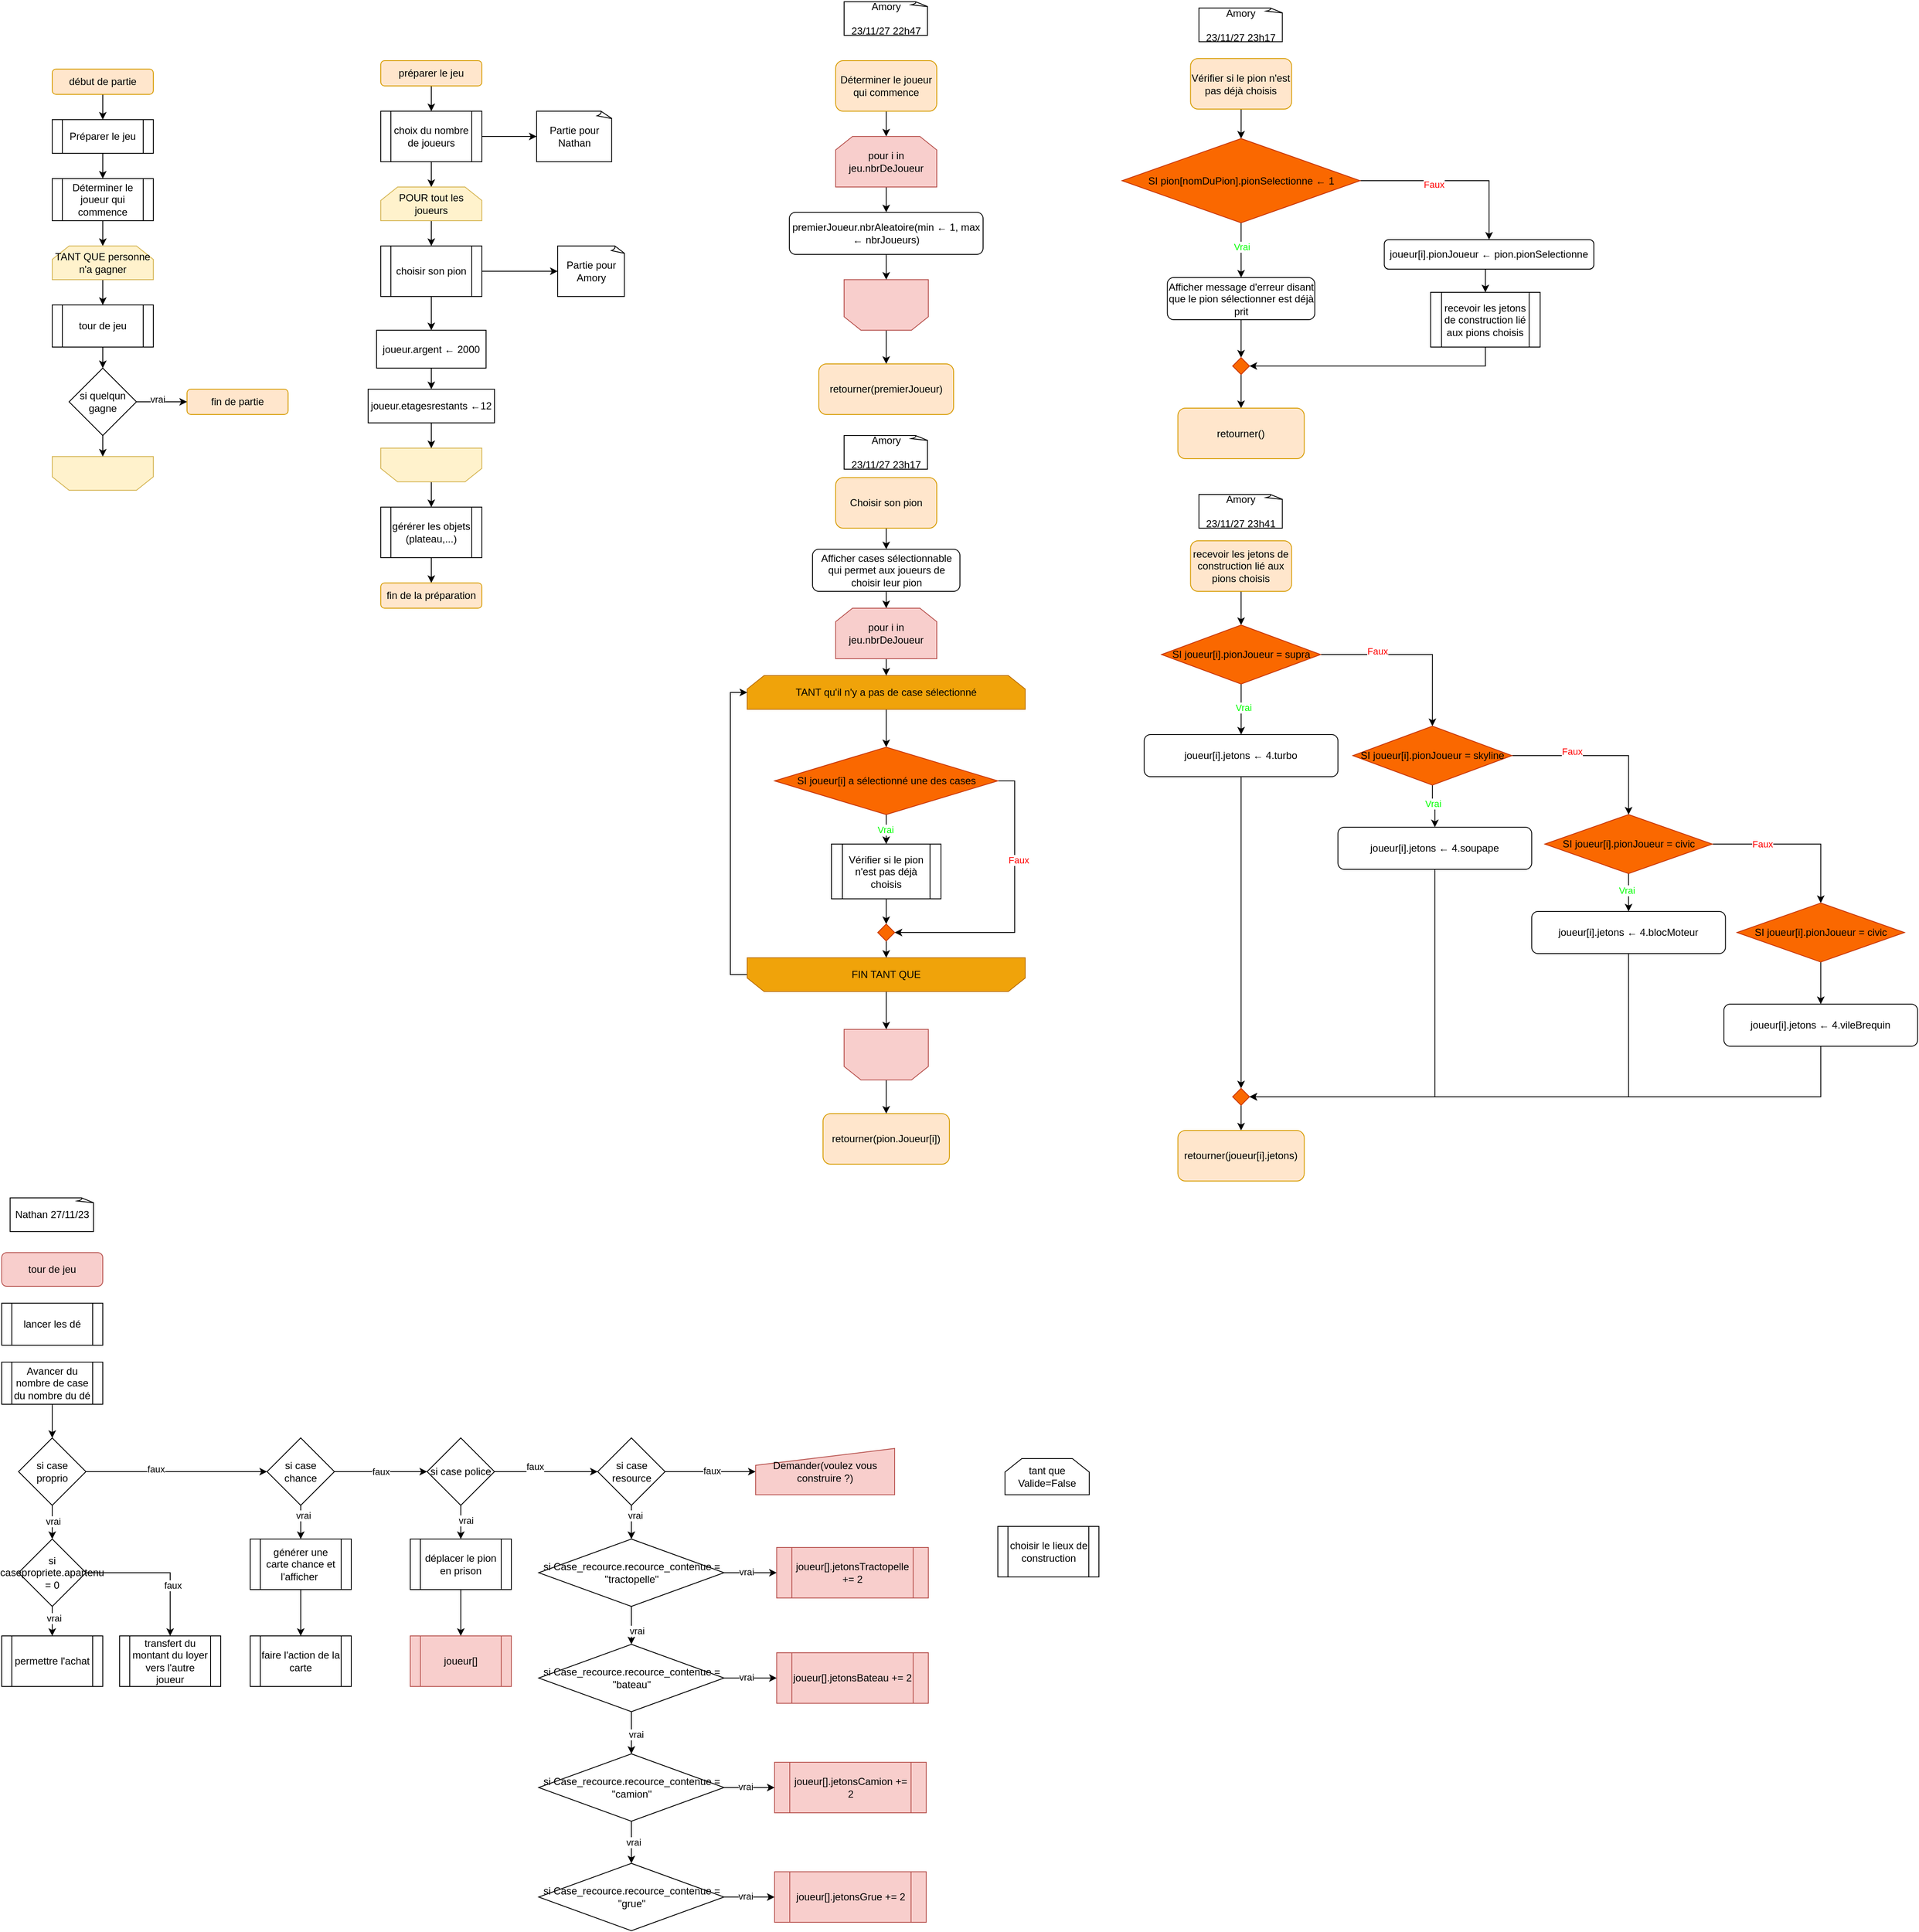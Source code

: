 <mxfile version="22.1.2" type="device">
  <diagram name="Page-1" id="bxNONvTWKdA4XL9HC_S2">
    <mxGraphModel dx="1053" dy="993" grid="1" gridSize="10" guides="1" tooltips="1" connect="1" arrows="1" fold="1" page="1" pageScale="1" pageWidth="827" pageHeight="1169" math="0" shadow="0">
      <root>
        <mxCell id="0" />
        <mxCell id="1" parent="0" />
        <mxCell id="yiL_vQixHmG9P4q_KTve-4" style="edgeStyle=orthogonalEdgeStyle;rounded=0;orthogonalLoop=1;jettySize=auto;html=1;" parent="1" source="yiL_vQixHmG9P4q_KTve-1" target="yiL_vQixHmG9P4q_KTve-3" edge="1">
          <mxGeometry relative="1" as="geometry" />
        </mxCell>
        <mxCell id="yiL_vQixHmG9P4q_KTve-1" value="début de partie" style="rounded=1;whiteSpace=wrap;html=1;fillColor=#ffe6cc;strokeColor=#d79b00;" parent="1" vertex="1">
          <mxGeometry x="110" y="100" width="120" height="30" as="geometry" />
        </mxCell>
        <mxCell id="yiL_vQixHmG9P4q_KTve-6" style="edgeStyle=orthogonalEdgeStyle;rounded=0;orthogonalLoop=1;jettySize=auto;html=1;" parent="1" source="yiL_vQixHmG9P4q_KTve-3" target="yiL_vQixHmG9P4q_KTve-5" edge="1">
          <mxGeometry relative="1" as="geometry" />
        </mxCell>
        <mxCell id="yiL_vQixHmG9P4q_KTve-3" value="Préparer le jeu" style="shape=process;whiteSpace=wrap;html=1;backgroundOutline=1;" parent="1" vertex="1">
          <mxGeometry x="110" y="160" width="120" height="40" as="geometry" />
        </mxCell>
        <mxCell id="yiL_vQixHmG9P4q_KTve-12" style="edgeStyle=orthogonalEdgeStyle;rounded=0;orthogonalLoop=1;jettySize=auto;html=1;" parent="1" source="yiL_vQixHmG9P4q_KTve-5" target="yiL_vQixHmG9P4q_KTve-8" edge="1">
          <mxGeometry relative="1" as="geometry" />
        </mxCell>
        <mxCell id="yiL_vQixHmG9P4q_KTve-5" value="Déterminer le joueur qui commence" style="shape=process;whiteSpace=wrap;html=1;backgroundOutline=1;" parent="1" vertex="1">
          <mxGeometry x="110" y="230" width="120" height="50" as="geometry" />
        </mxCell>
        <mxCell id="yiL_vQixHmG9P4q_KTve-17" style="edgeStyle=orthogonalEdgeStyle;rounded=0;orthogonalLoop=1;jettySize=auto;html=1;entryX=0.5;entryY=0;entryDx=0;entryDy=0;" parent="1" source="yiL_vQixHmG9P4q_KTve-7" target="yiL_vQixHmG9P4q_KTve-16" edge="1">
          <mxGeometry relative="1" as="geometry" />
        </mxCell>
        <mxCell id="yiL_vQixHmG9P4q_KTve-7" value="tour de jeu" style="shape=process;whiteSpace=wrap;html=1;backgroundOutline=1;" parent="1" vertex="1">
          <mxGeometry x="110" y="380" width="120" height="50" as="geometry" />
        </mxCell>
        <mxCell id="yiL_vQixHmG9P4q_KTve-10" style="edgeStyle=orthogonalEdgeStyle;rounded=0;orthogonalLoop=1;jettySize=auto;html=1;" parent="1" source="yiL_vQixHmG9P4q_KTve-8" target="yiL_vQixHmG9P4q_KTve-7" edge="1">
          <mxGeometry relative="1" as="geometry" />
        </mxCell>
        <mxCell id="yiL_vQixHmG9P4q_KTve-8" value="TANT QUE personne n&#39;a gagner" style="shape=loopLimit;whiteSpace=wrap;html=1;fillColor=#fff2cc;strokeColor=#d6b656;" parent="1" vertex="1">
          <mxGeometry x="110" y="310" width="120" height="40" as="geometry" />
        </mxCell>
        <mxCell id="yiL_vQixHmG9P4q_KTve-9" value="" style="shape=loopLimit;whiteSpace=wrap;html=1;rotation=-180;fillColor=#fff2cc;strokeColor=#d6b656;" parent="1" vertex="1">
          <mxGeometry x="110" y="560" width="120" height="40" as="geometry" />
        </mxCell>
        <mxCell id="yiL_vQixHmG9P4q_KTve-13" value="fin de partie" style="rounded=1;whiteSpace=wrap;html=1;fillColor=#ffe6cc;strokeColor=#d79b00;" parent="1" vertex="1">
          <mxGeometry x="270" y="480" width="120" height="30" as="geometry" />
        </mxCell>
        <mxCell id="yiL_vQixHmG9P4q_KTve-18" style="edgeStyle=orthogonalEdgeStyle;rounded=0;orthogonalLoop=1;jettySize=auto;html=1;entryX=0.5;entryY=1;entryDx=0;entryDy=0;" parent="1" source="yiL_vQixHmG9P4q_KTve-16" target="yiL_vQixHmG9P4q_KTve-9" edge="1">
          <mxGeometry relative="1" as="geometry" />
        </mxCell>
        <mxCell id="yiL_vQixHmG9P4q_KTve-20" style="edgeStyle=orthogonalEdgeStyle;rounded=0;orthogonalLoop=1;jettySize=auto;html=1;" parent="1" source="yiL_vQixHmG9P4q_KTve-16" target="yiL_vQixHmG9P4q_KTve-13" edge="1">
          <mxGeometry relative="1" as="geometry" />
        </mxCell>
        <mxCell id="yiL_vQixHmG9P4q_KTve-21" value="vrai" style="edgeLabel;html=1;align=center;verticalAlign=middle;resizable=0;points=[];" parent="yiL_vQixHmG9P4q_KTve-20" vertex="1" connectable="0">
          <mxGeometry x="-0.17" y="3" relative="1" as="geometry">
            <mxPoint as="offset" />
          </mxGeometry>
        </mxCell>
        <mxCell id="yiL_vQixHmG9P4q_KTve-16" value="si quelqun gagne" style="rhombus;whiteSpace=wrap;html=1;" parent="1" vertex="1">
          <mxGeometry x="130" y="455" width="80" height="80" as="geometry" />
        </mxCell>
        <mxCell id="yiL_vQixHmG9P4q_KTve-56" style="edgeStyle=orthogonalEdgeStyle;rounded=0;orthogonalLoop=1;jettySize=auto;html=1;" parent="1" source="yiL_vQixHmG9P4q_KTve-22" target="yiL_vQixHmG9P4q_KTve-44" edge="1">
          <mxGeometry relative="1" as="geometry" />
        </mxCell>
        <mxCell id="yiL_vQixHmG9P4q_KTve-22" value="préparer le jeu" style="rounded=1;whiteSpace=wrap;html=1;fillColor=#ffe6cc;strokeColor=#d79b00;" parent="1" vertex="1">
          <mxGeometry x="500" y="90" width="120" height="30" as="geometry" />
        </mxCell>
        <mxCell id="yiL_vQixHmG9P4q_KTve-71" style="edgeStyle=orthogonalEdgeStyle;rounded=0;orthogonalLoop=1;jettySize=auto;html=1;" parent="1" source="yiL_vQixHmG9P4q_KTve-25" target="yiL_vQixHmG9P4q_KTve-70" edge="1">
          <mxGeometry relative="1" as="geometry" />
        </mxCell>
        <mxCell id="yiL_vQixHmG9P4q_KTve-25" value="gérérer les objets (plateau,...)" style="shape=process;whiteSpace=wrap;html=1;backgroundOutline=1;" parent="1" vertex="1">
          <mxGeometry x="500" y="620" width="120" height="60" as="geometry" />
        </mxCell>
        <mxCell id="yiL_vQixHmG9P4q_KTve-27" value="tour de jeu" style="rounded=1;whiteSpace=wrap;html=1;fillColor=#f8cecc;strokeColor=#b85450;" parent="1" vertex="1">
          <mxGeometry x="50" y="1505" width="120" height="40" as="geometry" />
        </mxCell>
        <mxCell id="yiL_vQixHmG9P4q_KTve-28" value="lancer les dé" style="shape=process;whiteSpace=wrap;html=1;backgroundOutline=1;" parent="1" vertex="1">
          <mxGeometry x="50" y="1565" width="120" height="50" as="geometry" />
        </mxCell>
        <mxCell id="yiL_vQixHmG9P4q_KTve-74" style="edgeStyle=orthogonalEdgeStyle;rounded=0;orthogonalLoop=1;jettySize=auto;html=1;entryX=0.5;entryY=0;entryDx=0;entryDy=0;" parent="1" source="yiL_vQixHmG9P4q_KTve-29" target="yiL_vQixHmG9P4q_KTve-72" edge="1">
          <mxGeometry relative="1" as="geometry" />
        </mxCell>
        <mxCell id="yiL_vQixHmG9P4q_KTve-29" value="Avancer du nombre de case du nombre du dé" style="shape=process;whiteSpace=wrap;html=1;backgroundOutline=1;" parent="1" vertex="1">
          <mxGeometry x="50" y="1635" width="120" height="50" as="geometry" />
        </mxCell>
        <mxCell id="yiL_vQixHmG9P4q_KTve-33" style="edgeStyle=orthogonalEdgeStyle;rounded=0;orthogonalLoop=1;jettySize=auto;html=1;" parent="1" source="yiL_vQixHmG9P4q_KTve-31" target="yiL_vQixHmG9P4q_KTve-32" edge="1">
          <mxGeometry relative="1" as="geometry" />
        </mxCell>
        <mxCell id="yiL_vQixHmG9P4q_KTve-31" value="Déterminer le joueur qui commence" style="rounded=1;whiteSpace=wrap;html=1;fillColor=#ffe6cc;strokeColor=#d79b00;" parent="1" vertex="1">
          <mxGeometry x="1040" y="90" width="120" height="60" as="geometry" />
        </mxCell>
        <mxCell id="yiL_vQixHmG9P4q_KTve-35" value="" style="edgeStyle=orthogonalEdgeStyle;rounded=0;orthogonalLoop=1;jettySize=auto;html=1;entryX=0.5;entryY=0;entryDx=0;entryDy=0;" parent="1" source="yiL_vQixHmG9P4q_KTve-32" target="MTgUoICXfyXX262EB3mx-3" edge="1">
          <mxGeometry relative="1" as="geometry">
            <mxPoint x="1100" y="260" as="targetPoint" />
          </mxGeometry>
        </mxCell>
        <mxCell id="yiL_vQixHmG9P4q_KTve-32" value="pour i in jeu.nbrDeJoueur" style="shape=loopLimit;whiteSpace=wrap;html=1;fillColor=#f8cecc;strokeColor=#b85450;" parent="1" vertex="1">
          <mxGeometry x="1040" y="180" width="120" height="60" as="geometry" />
        </mxCell>
        <mxCell id="MTgUoICXfyXX262EB3mx-5" value="" style="edgeStyle=orthogonalEdgeStyle;rounded=0;orthogonalLoop=1;jettySize=auto;html=1;" parent="1" source="yiL_vQixHmG9P4q_KTve-36" target="yiL_vQixHmG9P4q_KTve-76" edge="1">
          <mxGeometry relative="1" as="geometry" />
        </mxCell>
        <mxCell id="yiL_vQixHmG9P4q_KTve-36" value="" style="shape=loopLimit;whiteSpace=wrap;html=1;rotation=-180;fillColor=#f8cecc;strokeColor=#b85450;" parent="1" vertex="1">
          <mxGeometry x="1050" y="350" width="100" height="60" as="geometry" />
        </mxCell>
        <mxCell id="yiL_vQixHmG9P4q_KTve-57" style="edgeStyle=orthogonalEdgeStyle;rounded=0;orthogonalLoop=1;jettySize=auto;html=1;entryX=0.5;entryY=0;entryDx=0;entryDy=0;" parent="1" source="yiL_vQixHmG9P4q_KTve-44" target="yiL_vQixHmG9P4q_KTve-51" edge="1">
          <mxGeometry relative="1" as="geometry" />
        </mxCell>
        <mxCell id="yiL_vQixHmG9P4q_KTve-44" value="choix du nombre de joueurs" style="shape=process;whiteSpace=wrap;html=1;backgroundOutline=1;" parent="1" vertex="1">
          <mxGeometry x="500" y="150" width="120" height="60" as="geometry" />
        </mxCell>
        <mxCell id="MTgUoICXfyXX262EB3mx-61" style="edgeStyle=orthogonalEdgeStyle;rounded=0;orthogonalLoop=1;jettySize=auto;html=1;exitX=0.5;exitY=1;exitDx=0;exitDy=0;entryX=0.5;entryY=0;entryDx=0;entryDy=0;" parent="1" source="yiL_vQixHmG9P4q_KTve-49" target="jHCuReyjh0XyiPhlsEp2-2" edge="1">
          <mxGeometry relative="1" as="geometry" />
        </mxCell>
        <mxCell id="yiL_vQixHmG9P4q_KTve-49" value="choisir son pion" style="shape=process;whiteSpace=wrap;html=1;backgroundOutline=1;" parent="1" vertex="1">
          <mxGeometry x="500" y="310" width="120" height="60" as="geometry" />
        </mxCell>
        <mxCell id="yiL_vQixHmG9P4q_KTve-54" style="edgeStyle=orthogonalEdgeStyle;rounded=0;orthogonalLoop=1;jettySize=auto;html=1;" parent="1" source="yiL_vQixHmG9P4q_KTve-51" target="yiL_vQixHmG9P4q_KTve-49" edge="1">
          <mxGeometry relative="1" as="geometry" />
        </mxCell>
        <mxCell id="yiL_vQixHmG9P4q_KTve-51" value="POUR tout les joueurs" style="shape=loopLimit;whiteSpace=wrap;html=1;fillColor=#fff2cc;strokeColor=#d6b656;" parent="1" vertex="1">
          <mxGeometry x="500" y="240" width="120" height="40" as="geometry" />
        </mxCell>
        <mxCell id="yiL_vQixHmG9P4q_KTve-69" style="edgeStyle=orthogonalEdgeStyle;rounded=0;orthogonalLoop=1;jettySize=auto;html=1;" parent="1" source="yiL_vQixHmG9P4q_KTve-52" target="yiL_vQixHmG9P4q_KTve-25" edge="1">
          <mxGeometry relative="1" as="geometry" />
        </mxCell>
        <mxCell id="yiL_vQixHmG9P4q_KTve-52" value="" style="shape=loopLimit;whiteSpace=wrap;html=1;fillColor=#fff2cc;strokeColor=#d6b656;rotation=-180;" parent="1" vertex="1">
          <mxGeometry x="500" y="550" width="120" height="40" as="geometry" />
        </mxCell>
        <mxCell id="yiL_vQixHmG9P4q_KTve-70" value="fin de la préparation" style="rounded=1;whiteSpace=wrap;html=1;fillColor=#ffe6cc;strokeColor=#d79b00;" parent="1" vertex="1">
          <mxGeometry x="500" y="710" width="120" height="30" as="geometry" />
        </mxCell>
        <mxCell id="yiL_vQixHmG9P4q_KTve-80" style="edgeStyle=orthogonalEdgeStyle;rounded=0;orthogonalLoop=1;jettySize=auto;html=1;entryX=0.5;entryY=0;entryDx=0;entryDy=0;" parent="1" source="yiL_vQixHmG9P4q_KTve-72" target="yiL_vQixHmG9P4q_KTve-75" edge="1">
          <mxGeometry relative="1" as="geometry" />
        </mxCell>
        <mxCell id="yiL_vQixHmG9P4q_KTve-81" value="vrai" style="edgeLabel;html=1;align=center;verticalAlign=middle;resizable=0;points=[];" parent="yiL_vQixHmG9P4q_KTve-80" vertex="1" connectable="0">
          <mxGeometry x="-0.067" y="1" relative="1" as="geometry">
            <mxPoint as="offset" />
          </mxGeometry>
        </mxCell>
        <mxCell id="yiL_vQixHmG9P4q_KTve-83" style="edgeStyle=orthogonalEdgeStyle;rounded=0;orthogonalLoop=1;jettySize=auto;html=1;entryX=0;entryY=0.5;entryDx=0;entryDy=0;" parent="1" source="yiL_vQixHmG9P4q_KTve-72" target="yiL_vQixHmG9P4q_KTve-82" edge="1">
          <mxGeometry relative="1" as="geometry" />
        </mxCell>
        <mxCell id="1d97s5HZs26uKQTMJKAS-12" value="faux" style="edgeLabel;html=1;align=center;verticalAlign=middle;resizable=0;points=[];" vertex="1" connectable="0" parent="yiL_vQixHmG9P4q_KTve-83">
          <mxGeometry x="-0.217" y="3" relative="1" as="geometry">
            <mxPoint x="-1" as="offset" />
          </mxGeometry>
        </mxCell>
        <mxCell id="yiL_vQixHmG9P4q_KTve-72" value="si case proprio" style="rhombus;whiteSpace=wrap;html=1;" parent="1" vertex="1">
          <mxGeometry x="70" y="1725" width="80" height="80" as="geometry" />
        </mxCell>
        <mxCell id="1d97s5HZs26uKQTMJKAS-2" style="edgeStyle=orthogonalEdgeStyle;rounded=0;orthogonalLoop=1;jettySize=auto;html=1;" edge="1" parent="1" source="yiL_vQixHmG9P4q_KTve-75" target="1d97s5HZs26uKQTMJKAS-1">
          <mxGeometry relative="1" as="geometry" />
        </mxCell>
        <mxCell id="1d97s5HZs26uKQTMJKAS-5" value="vrai" style="edgeLabel;html=1;align=center;verticalAlign=middle;resizable=0;points=[];" vertex="1" connectable="0" parent="1d97s5HZs26uKQTMJKAS-2">
          <mxGeometry x="-0.391" y="2" relative="1" as="geometry">
            <mxPoint as="offset" />
          </mxGeometry>
        </mxCell>
        <mxCell id="1d97s5HZs26uKQTMJKAS-4" style="edgeStyle=orthogonalEdgeStyle;rounded=0;orthogonalLoop=1;jettySize=auto;html=1;entryX=0.5;entryY=0;entryDx=0;entryDy=0;" edge="1" parent="1" source="yiL_vQixHmG9P4q_KTve-75" target="1d97s5HZs26uKQTMJKAS-3">
          <mxGeometry relative="1" as="geometry" />
        </mxCell>
        <mxCell id="1d97s5HZs26uKQTMJKAS-6" value="faux" style="edgeLabel;html=1;align=center;verticalAlign=middle;resizable=0;points=[];" vertex="1" connectable="0" parent="1d97s5HZs26uKQTMJKAS-4">
          <mxGeometry x="0.312" y="3" relative="1" as="geometry">
            <mxPoint as="offset" />
          </mxGeometry>
        </mxCell>
        <mxCell id="yiL_vQixHmG9P4q_KTve-75" value="si casepropriete.apartenu = 0" style="rhombus;whiteSpace=wrap;html=1;" parent="1" vertex="1">
          <mxGeometry x="70" y="1845" width="80" height="80" as="geometry" />
        </mxCell>
        <mxCell id="yiL_vQixHmG9P4q_KTve-76" value="retourner(premierJoueur)" style="rounded=1;whiteSpace=wrap;html=1;fillColor=#ffe6cc;strokeColor=#d79b00;" parent="1" vertex="1">
          <mxGeometry x="1020" y="450" width="160" height="60" as="geometry" />
        </mxCell>
        <mxCell id="yiL_vQixHmG9P4q_KTve-78" value="&lt;div&gt;Amory&lt;/div&gt;&lt;div&gt;&lt;br&gt;&lt;/div&gt;&lt;div&gt;23/11/27 22h47&lt;br&gt;&lt;/div&gt;" style="whiteSpace=wrap;html=1;shape=mxgraph.basic.document" parent="1" vertex="1">
          <mxGeometry x="1050" y="20" width="100" height="40" as="geometry" />
        </mxCell>
        <mxCell id="1d97s5HZs26uKQTMJKAS-8" value="" style="edgeStyle=orthogonalEdgeStyle;rounded=0;orthogonalLoop=1;jettySize=auto;html=1;" edge="1" parent="1" source="yiL_vQixHmG9P4q_KTve-82" target="1d97s5HZs26uKQTMJKAS-7">
          <mxGeometry relative="1" as="geometry" />
        </mxCell>
        <mxCell id="1d97s5HZs26uKQTMJKAS-11" value="vrai" style="edgeLabel;html=1;align=center;verticalAlign=middle;resizable=0;points=[];" vertex="1" connectable="0" parent="1d97s5HZs26uKQTMJKAS-8">
          <mxGeometry x="-0.409" y="3" relative="1" as="geometry">
            <mxPoint as="offset" />
          </mxGeometry>
        </mxCell>
        <mxCell id="1d97s5HZs26uKQTMJKAS-14" value="faux" style="edgeStyle=orthogonalEdgeStyle;rounded=0;orthogonalLoop=1;jettySize=auto;html=1;entryX=0;entryY=0.5;entryDx=0;entryDy=0;" edge="1" parent="1" source="yiL_vQixHmG9P4q_KTve-82" target="1d97s5HZs26uKQTMJKAS-13">
          <mxGeometry relative="1" as="geometry" />
        </mxCell>
        <mxCell id="yiL_vQixHmG9P4q_KTve-82" value="si case chance" style="rhombus;whiteSpace=wrap;html=1;" parent="1" vertex="1">
          <mxGeometry x="365" y="1725" width="80" height="80" as="geometry" />
        </mxCell>
        <mxCell id="jHCuReyjh0XyiPhlsEp2-6" value="" style="edgeStyle=orthogonalEdgeStyle;rounded=0;orthogonalLoop=1;jettySize=auto;html=1;" parent="1" source="jHCuReyjh0XyiPhlsEp2-2" target="jHCuReyjh0XyiPhlsEp2-5" edge="1">
          <mxGeometry relative="1" as="geometry" />
        </mxCell>
        <mxCell id="jHCuReyjh0XyiPhlsEp2-2" value="joueur.argent&amp;nbsp;← 2000" style="rounded=0;whiteSpace=wrap;html=1;" parent="1" vertex="1">
          <mxGeometry x="495" y="410" width="130" height="45" as="geometry" />
        </mxCell>
        <mxCell id="jHCuReyjh0XyiPhlsEp2-7" value="" style="edgeStyle=orthogonalEdgeStyle;rounded=0;orthogonalLoop=1;jettySize=auto;html=1;" parent="1" source="jHCuReyjh0XyiPhlsEp2-5" target="yiL_vQixHmG9P4q_KTve-52" edge="1">
          <mxGeometry relative="1" as="geometry" />
        </mxCell>
        <mxCell id="jHCuReyjh0XyiPhlsEp2-5" value="joueur.etagesrestants ←12" style="rounded=0;whiteSpace=wrap;html=1;" parent="1" vertex="1">
          <mxGeometry x="485" y="480" width="150" height="40" as="geometry" />
        </mxCell>
        <mxCell id="YdNqk-apKDZC3eZrXdxS-1" value="Nathan 27/11/23" style="whiteSpace=wrap;html=1;shape=mxgraph.basic.document" parent="1" vertex="1">
          <mxGeometry x="60" y="1440" width="100" height="40" as="geometry" />
        </mxCell>
        <mxCell id="YdNqk-apKDZC3eZrXdxS-2" value="Partie pour Nathan" style="whiteSpace=wrap;html=1;shape=mxgraph.basic.document" parent="1" vertex="1">
          <mxGeometry x="685" y="150" width="90" height="60" as="geometry" />
        </mxCell>
        <mxCell id="YdNqk-apKDZC3eZrXdxS-4" value="Partie pour Amory" style="whiteSpace=wrap;html=1;shape=mxgraph.basic.document" parent="1" vertex="1">
          <mxGeometry x="710" y="310" width="80" height="60" as="geometry" />
        </mxCell>
        <mxCell id="YdNqk-apKDZC3eZrXdxS-6" style="edgeStyle=orthogonalEdgeStyle;rounded=0;orthogonalLoop=1;jettySize=auto;html=1;exitX=1;exitY=0.5;exitDx=0;exitDy=0;entryX=0;entryY=0.5;entryDx=0;entryDy=0;entryPerimeter=0;" parent="1" source="yiL_vQixHmG9P4q_KTve-49" target="YdNqk-apKDZC3eZrXdxS-4" edge="1">
          <mxGeometry relative="1" as="geometry" />
        </mxCell>
        <mxCell id="YdNqk-apKDZC3eZrXdxS-8" style="edgeStyle=orthogonalEdgeStyle;rounded=0;orthogonalLoop=1;jettySize=auto;html=1;exitX=1;exitY=0.5;exitDx=0;exitDy=0;entryX=0;entryY=0.5;entryDx=0;entryDy=0;entryPerimeter=0;" parent="1" source="yiL_vQixHmG9P4q_KTve-44" target="YdNqk-apKDZC3eZrXdxS-2" edge="1">
          <mxGeometry relative="1" as="geometry" />
        </mxCell>
        <mxCell id="MTgUoICXfyXX262EB3mx-4" value="" style="edgeStyle=orthogonalEdgeStyle;rounded=0;orthogonalLoop=1;jettySize=auto;html=1;" parent="1" source="MTgUoICXfyXX262EB3mx-3" target="yiL_vQixHmG9P4q_KTve-36" edge="1">
          <mxGeometry relative="1" as="geometry" />
        </mxCell>
        <mxCell id="MTgUoICXfyXX262EB3mx-3" value="premierJoueur.nbrAleatoire(min ← 1, max ← nbrJoueurs)" style="rounded=1;whiteSpace=wrap;html=1;" parent="1" vertex="1">
          <mxGeometry x="985" y="270" width="230" height="50" as="geometry" />
        </mxCell>
        <mxCell id="MTgUoICXfyXX262EB3mx-13" value="" style="edgeStyle=orthogonalEdgeStyle;rounded=0;orthogonalLoop=1;jettySize=auto;html=1;entryX=0.5;entryY=0;entryDx=0;entryDy=0;" parent="1" source="MTgUoICXfyXX262EB3mx-7" target="MTgUoICXfyXX262EB3mx-14" edge="1">
          <mxGeometry relative="1" as="geometry">
            <mxPoint x="1100" y="685" as="targetPoint" />
          </mxGeometry>
        </mxCell>
        <mxCell id="MTgUoICXfyXX262EB3mx-7" value="Choisir son pion" style="rounded=1;whiteSpace=wrap;html=1;fillColor=#ffe6cc;strokeColor=#d79b00;" parent="1" vertex="1">
          <mxGeometry x="1040" y="585" width="120" height="60" as="geometry" />
        </mxCell>
        <mxCell id="MTgUoICXfyXX262EB3mx-8" value="retourner(pion.Joueur[i])" style="rounded=1;whiteSpace=wrap;html=1;fillColor=#ffe6cc;strokeColor=#d79b00;" parent="1" vertex="1">
          <mxGeometry x="1025" y="1340" width="150" height="60" as="geometry" />
        </mxCell>
        <mxCell id="MTgUoICXfyXX262EB3mx-37" value="" style="edgeStyle=orthogonalEdgeStyle;rounded=0;orthogonalLoop=1;jettySize=auto;html=1;" parent="1" source="MTgUoICXfyXX262EB3mx-14" target="MTgUoICXfyXX262EB3mx-36" edge="1">
          <mxGeometry relative="1" as="geometry" />
        </mxCell>
        <mxCell id="MTgUoICXfyXX262EB3mx-14" value="Afficher cases sélectionnable qui permet aux joueurs de choisir leur pion" style="rounded=1;whiteSpace=wrap;html=1;" parent="1" vertex="1">
          <mxGeometry x="1012.5" y="670" width="175" height="50" as="geometry" />
        </mxCell>
        <mxCell id="MTgUoICXfyXX262EB3mx-31" style="edgeStyle=orthogonalEdgeStyle;rounded=0;orthogonalLoop=1;jettySize=auto;html=1;exitX=0.5;exitY=1;exitDx=0;exitDy=0;entryX=0.5;entryY=0;entryDx=0;entryDy=0;" parent="1" source="MTgUoICXfyXX262EB3mx-16" target="MTgUoICXfyXX262EB3mx-30" edge="1">
          <mxGeometry relative="1" as="geometry" />
        </mxCell>
        <mxCell id="MTgUoICXfyXX262EB3mx-16" value="Vérifier si le pion n&#39;est pas déjà choisis" style="shape=process;whiteSpace=wrap;html=1;backgroundOutline=1;" parent="1" vertex="1">
          <mxGeometry x="1035" y="1020" width="130" height="65" as="geometry" />
        </mxCell>
        <mxCell id="MTgUoICXfyXX262EB3mx-23" style="edgeStyle=orthogonalEdgeStyle;rounded=0;orthogonalLoop=1;jettySize=auto;html=1;exitX=0.5;exitY=1;exitDx=0;exitDy=0;entryX=0.5;entryY=0;entryDx=0;entryDy=0;" parent="1" source="MTgUoICXfyXX262EB3mx-21" target="MTgUoICXfyXX262EB3mx-16" edge="1">
          <mxGeometry relative="1" as="geometry" />
        </mxCell>
        <mxCell id="MTgUoICXfyXX262EB3mx-24" value="&lt;font color=&quot;#00ff00&quot;&gt;Vrai&lt;/font&gt;" style="edgeLabel;html=1;align=center;verticalAlign=middle;resizable=0;points=[];" parent="MTgUoICXfyXX262EB3mx-23" vertex="1" connectable="0">
          <mxGeometry y="-1" relative="1" as="geometry">
            <mxPoint as="offset" />
          </mxGeometry>
        </mxCell>
        <mxCell id="MTgUoICXfyXX262EB3mx-33" style="edgeStyle=orthogonalEdgeStyle;rounded=0;orthogonalLoop=1;jettySize=auto;html=1;exitX=1;exitY=0.5;exitDx=0;exitDy=0;entryX=1;entryY=0.5;entryDx=0;entryDy=0;" parent="1" source="MTgUoICXfyXX262EB3mx-21" target="MTgUoICXfyXX262EB3mx-30" edge="1">
          <mxGeometry relative="1" as="geometry" />
        </mxCell>
        <mxCell id="MTgUoICXfyXX262EB3mx-34" value="&lt;font color=&quot;#ff0000&quot;&gt;Faux&lt;/font&gt;" style="edgeLabel;html=1;align=center;verticalAlign=middle;resizable=0;points=[];" parent="MTgUoICXfyXX262EB3mx-33" vertex="1" connectable="0">
          <mxGeometry x="-0.334" y="4" relative="1" as="geometry">
            <mxPoint as="offset" />
          </mxGeometry>
        </mxCell>
        <mxCell id="MTgUoICXfyXX262EB3mx-21" value="SI joueur[i] a sélectionné une des cases" style="rhombus;whiteSpace=wrap;html=1;fillColor=#fa6800;strokeColor=#C73500;fontColor=#000000;" parent="1" vertex="1">
          <mxGeometry x="967.5" y="905" width="265" height="80" as="geometry" />
        </mxCell>
        <mxCell id="MTgUoICXfyXX262EB3mx-26" value="" style="edgeStyle=orthogonalEdgeStyle;rounded=0;orthogonalLoop=1;jettySize=auto;html=1;" parent="1" source="MTgUoICXfyXX262EB3mx-25" target="MTgUoICXfyXX262EB3mx-21" edge="1">
          <mxGeometry relative="1" as="geometry" />
        </mxCell>
        <mxCell id="MTgUoICXfyXX262EB3mx-25" value="TANT qu&#39;il n&#39;y a pas de case sélectionné " style="shape=loopLimit;whiteSpace=wrap;html=1;fillColor=#f0a30a;fontColor=#000000;strokeColor=#BD7000;shadow=0;" parent="1" vertex="1">
          <mxGeometry x="935" y="820" width="330" height="40" as="geometry" />
        </mxCell>
        <mxCell id="MTgUoICXfyXX262EB3mx-40" style="edgeStyle=orthogonalEdgeStyle;rounded=0;orthogonalLoop=1;jettySize=auto;html=1;exitX=0.5;exitY=0;exitDx=0;exitDy=0;entryX=0.5;entryY=1;entryDx=0;entryDy=0;" parent="1" source="MTgUoICXfyXX262EB3mx-28" target="MTgUoICXfyXX262EB3mx-39" edge="1">
          <mxGeometry relative="1" as="geometry" />
        </mxCell>
        <mxCell id="MTgUoICXfyXX262EB3mx-50" style="edgeStyle=orthogonalEdgeStyle;rounded=0;orthogonalLoop=1;jettySize=auto;html=1;exitX=1;exitY=0.5;exitDx=0;exitDy=0;entryX=0;entryY=0.5;entryDx=0;entryDy=0;" parent="1" source="MTgUoICXfyXX262EB3mx-28" target="MTgUoICXfyXX262EB3mx-25" edge="1">
          <mxGeometry relative="1" as="geometry" />
        </mxCell>
        <mxCell id="MTgUoICXfyXX262EB3mx-28" value="FIN TANT QUE" style="shape=loopLimit;whiteSpace=wrap;html=1;fillColor=#f0a30a;fontColor=#000000;strokeColor=#BD7000;rotation=0;verticalAlign=middle;horizontal=1;textDirection=ltr;labelPosition=center;verticalLabelPosition=middle;align=center;direction=west;shadow=0;" parent="1" vertex="1">
          <mxGeometry x="935" y="1155" width="330" height="40" as="geometry" />
        </mxCell>
        <mxCell id="MTgUoICXfyXX262EB3mx-32" style="edgeStyle=orthogonalEdgeStyle;rounded=0;orthogonalLoop=1;jettySize=auto;html=1;exitX=0.5;exitY=1;exitDx=0;exitDy=0;entryX=0.5;entryY=1;entryDx=0;entryDy=0;" parent="1" source="MTgUoICXfyXX262EB3mx-30" target="MTgUoICXfyXX262EB3mx-28" edge="1">
          <mxGeometry relative="1" as="geometry" />
        </mxCell>
        <mxCell id="MTgUoICXfyXX262EB3mx-30" value="" style="rhombus;whiteSpace=wrap;html=1;fontSize=13;fontColor=#000000;fillColor=#fa6800;shadow=0;strokeColor=#C73500;" parent="1" vertex="1">
          <mxGeometry x="1090" y="1115" width="20" height="20" as="geometry" />
        </mxCell>
        <mxCell id="MTgUoICXfyXX262EB3mx-38" style="edgeStyle=orthogonalEdgeStyle;rounded=0;orthogonalLoop=1;jettySize=auto;html=1;exitX=0.5;exitY=1;exitDx=0;exitDy=0;entryX=0.5;entryY=0;entryDx=0;entryDy=0;" parent="1" source="MTgUoICXfyXX262EB3mx-36" target="MTgUoICXfyXX262EB3mx-25" edge="1">
          <mxGeometry relative="1" as="geometry" />
        </mxCell>
        <mxCell id="MTgUoICXfyXX262EB3mx-36" value="pour i in jeu.nbrDeJoueur" style="shape=loopLimit;whiteSpace=wrap;html=1;fillColor=#f8cecc;strokeColor=#b85450;" parent="1" vertex="1">
          <mxGeometry x="1040" y="740" width="120" height="60" as="geometry" />
        </mxCell>
        <mxCell id="MTgUoICXfyXX262EB3mx-41" style="edgeStyle=orthogonalEdgeStyle;rounded=0;orthogonalLoop=1;jettySize=auto;html=1;exitX=0.5;exitY=0;exitDx=0;exitDy=0;entryX=0.5;entryY=0;entryDx=0;entryDy=0;" parent="1" source="MTgUoICXfyXX262EB3mx-39" target="MTgUoICXfyXX262EB3mx-8" edge="1">
          <mxGeometry relative="1" as="geometry" />
        </mxCell>
        <mxCell id="MTgUoICXfyXX262EB3mx-39" value="" style="shape=loopLimit;whiteSpace=wrap;html=1;rotation=-180;fillColor=#f8cecc;strokeColor=#b85450;" parent="1" vertex="1">
          <mxGeometry x="1050" y="1240" width="100" height="60" as="geometry" />
        </mxCell>
        <mxCell id="MTgUoICXfyXX262EB3mx-44" value="" style="edgeStyle=orthogonalEdgeStyle;rounded=0;orthogonalLoop=1;jettySize=auto;html=1;" parent="1" source="MTgUoICXfyXX262EB3mx-42" target="MTgUoICXfyXX262EB3mx-43" edge="1">
          <mxGeometry relative="1" as="geometry" />
        </mxCell>
        <mxCell id="MTgUoICXfyXX262EB3mx-42" value="Vérifier si le pion n&#39;est pas déjà choisis" style="rounded=1;whiteSpace=wrap;html=1;fillColor=#ffe6cc;strokeColor=#d79b00;" parent="1" vertex="1">
          <mxGeometry x="1461.25" y="87.5" width="120" height="60" as="geometry" />
        </mxCell>
        <mxCell id="MTgUoICXfyXX262EB3mx-46" value="" style="edgeStyle=orthogonalEdgeStyle;rounded=0;orthogonalLoop=1;jettySize=auto;html=1;" parent="1" source="MTgUoICXfyXX262EB3mx-43" target="MTgUoICXfyXX262EB3mx-45" edge="1">
          <mxGeometry relative="1" as="geometry" />
        </mxCell>
        <mxCell id="MTgUoICXfyXX262EB3mx-47" value="&lt;font color=&quot;#00ff00&quot;&gt;Vrai&lt;/font&gt;" style="edgeLabel;html=1;align=center;verticalAlign=middle;resizable=0;points=[];" parent="MTgUoICXfyXX262EB3mx-46" vertex="1" connectable="0">
          <mxGeometry x="-0.139" relative="1" as="geometry">
            <mxPoint as="offset" />
          </mxGeometry>
        </mxCell>
        <mxCell id="MTgUoICXfyXX262EB3mx-52" style="edgeStyle=orthogonalEdgeStyle;rounded=0;orthogonalLoop=1;jettySize=auto;html=1;exitX=1;exitY=0.5;exitDx=0;exitDy=0;entryX=0.5;entryY=0;entryDx=0;entryDy=0;" parent="1" source="MTgUoICXfyXX262EB3mx-43" target="MTgUoICXfyXX262EB3mx-51" edge="1">
          <mxGeometry relative="1" as="geometry" />
        </mxCell>
        <mxCell id="MTgUoICXfyXX262EB3mx-54" value="&lt;font color=&quot;#ff0000&quot;&gt;Faux&lt;/font&gt;" style="edgeLabel;html=1;align=center;verticalAlign=middle;resizable=0;points=[];" parent="MTgUoICXfyXX262EB3mx-52" vertex="1" connectable="0">
          <mxGeometry x="-0.216" y="-4" relative="1" as="geometry">
            <mxPoint as="offset" />
          </mxGeometry>
        </mxCell>
        <mxCell id="MTgUoICXfyXX262EB3mx-43" value="SI pion[nomDuPion].pionSelectionne ← 1" style="rhombus;whiteSpace=wrap;html=1;fillColor=#fa6800;strokeColor=#C73500;fontColor=#000000;" parent="1" vertex="1">
          <mxGeometry x="1380" y="182.5" width="282.5" height="100" as="geometry" />
        </mxCell>
        <mxCell id="MTgUoICXfyXX262EB3mx-49" style="edgeStyle=orthogonalEdgeStyle;rounded=0;orthogonalLoop=1;jettySize=auto;html=1;exitX=0.5;exitY=1;exitDx=0;exitDy=0;entryX=0.5;entryY=0;entryDx=0;entryDy=0;" parent="1" source="MTgUoICXfyXX262EB3mx-45" target="MTgUoICXfyXX262EB3mx-48" edge="1">
          <mxGeometry relative="1" as="geometry" />
        </mxCell>
        <mxCell id="MTgUoICXfyXX262EB3mx-45" value="Afficher message d&#39;erreur disant que le pion sélectionner est déjà prit" style="rounded=1;whiteSpace=wrap;html=1;" parent="1" vertex="1">
          <mxGeometry x="1433.75" y="347.5" width="175" height="50" as="geometry" />
        </mxCell>
        <mxCell id="MTgUoICXfyXX262EB3mx-56" style="edgeStyle=orthogonalEdgeStyle;rounded=0;orthogonalLoop=1;jettySize=auto;html=1;exitX=0.5;exitY=1;exitDx=0;exitDy=0;entryX=0.5;entryY=0;entryDx=0;entryDy=0;" parent="1" source="MTgUoICXfyXX262EB3mx-48" target="MTgUoICXfyXX262EB3mx-55" edge="1">
          <mxGeometry relative="1" as="geometry" />
        </mxCell>
        <mxCell id="MTgUoICXfyXX262EB3mx-48" value="" style="rhombus;whiteSpace=wrap;html=1;fontSize=13;fontColor=#000000;fillColor=#fa6800;shadow=0;strokeColor=#C73500;" parent="1" vertex="1">
          <mxGeometry x="1511.25" y="442.5" width="20" height="20" as="geometry" />
        </mxCell>
        <mxCell id="MTgUoICXfyXX262EB3mx-63" style="edgeStyle=orthogonalEdgeStyle;rounded=0;orthogonalLoop=1;jettySize=auto;html=1;exitX=0.5;exitY=1;exitDx=0;exitDy=0;entryX=0.5;entryY=0;entryDx=0;entryDy=0;" parent="1" source="MTgUoICXfyXX262EB3mx-51" target="MTgUoICXfyXX262EB3mx-62" edge="1">
          <mxGeometry relative="1" as="geometry" />
        </mxCell>
        <mxCell id="MTgUoICXfyXX262EB3mx-51" value="joueur[i].pionJoueur ← pion.pionSelectionne" style="rounded=1;whiteSpace=wrap;html=1;" parent="1" vertex="1">
          <mxGeometry x="1691.25" y="302.5" width="248.75" height="35" as="geometry" />
        </mxCell>
        <mxCell id="MTgUoICXfyXX262EB3mx-55" value="retourner()" style="rounded=1;whiteSpace=wrap;html=1;fillColor=#ffe6cc;strokeColor=#d79b00;" parent="1" vertex="1">
          <mxGeometry x="1446.25" y="502.5" width="150" height="60" as="geometry" />
        </mxCell>
        <mxCell id="MTgUoICXfyXX262EB3mx-65" style="edgeStyle=orthogonalEdgeStyle;rounded=0;orthogonalLoop=1;jettySize=auto;html=1;exitX=0.5;exitY=1;exitDx=0;exitDy=0;entryX=0.5;entryY=0;entryDx=0;entryDy=0;" parent="1" source="MTgUoICXfyXX262EB3mx-57" target="MTgUoICXfyXX262EB3mx-60" edge="1">
          <mxGeometry relative="1" as="geometry" />
        </mxCell>
        <mxCell id="MTgUoICXfyXX262EB3mx-57" value="recevoir les jetons de construction lié aux pions choisis" style="rounded=1;whiteSpace=wrap;html=1;fillColor=#ffe6cc;strokeColor=#d79b00;" parent="1" vertex="1">
          <mxGeometry x="1461.25" y="660" width="120" height="60" as="geometry" />
        </mxCell>
        <mxCell id="MTgUoICXfyXX262EB3mx-58" value="&lt;div&gt;Amory&lt;/div&gt;&lt;div&gt;&lt;br&gt;&lt;/div&gt;&lt;div&gt;23/11/27 23h17&lt;br&gt;&lt;/div&gt;" style="whiteSpace=wrap;html=1;shape=mxgraph.basic.document" parent="1" vertex="1">
          <mxGeometry x="1050" y="535" width="100" height="40" as="geometry" />
        </mxCell>
        <mxCell id="MTgUoICXfyXX262EB3mx-59" value="&lt;div&gt;Amory&lt;/div&gt;&lt;div&gt;&lt;br&gt;&lt;/div&gt;&lt;div&gt;23/11/27 23h17&lt;br&gt;&lt;/div&gt;" style="whiteSpace=wrap;html=1;shape=mxgraph.basic.document" parent="1" vertex="1">
          <mxGeometry x="1471.25" y="27.5" width="100" height="40" as="geometry" />
        </mxCell>
        <mxCell id="MTgUoICXfyXX262EB3mx-67" value="" style="edgeStyle=orthogonalEdgeStyle;rounded=0;orthogonalLoop=1;jettySize=auto;html=1;" parent="1" source="MTgUoICXfyXX262EB3mx-60" target="MTgUoICXfyXX262EB3mx-66" edge="1">
          <mxGeometry relative="1" as="geometry" />
        </mxCell>
        <mxCell id="MTgUoICXfyXX262EB3mx-69" value="&lt;font color=&quot;#00ff00&quot;&gt;Vrai&lt;/font&gt;" style="edgeLabel;html=1;align=center;verticalAlign=middle;resizable=0;points=[];" parent="MTgUoICXfyXX262EB3mx-67" vertex="1" connectable="0">
          <mxGeometry x="-0.067" y="2" relative="1" as="geometry">
            <mxPoint as="offset" />
          </mxGeometry>
        </mxCell>
        <mxCell id="MTgUoICXfyXX262EB3mx-71" style="edgeStyle=orthogonalEdgeStyle;rounded=0;orthogonalLoop=1;jettySize=auto;html=1;exitX=1;exitY=0.5;exitDx=0;exitDy=0;entryX=0.5;entryY=0;entryDx=0;entryDy=0;" parent="1" source="MTgUoICXfyXX262EB3mx-60" target="MTgUoICXfyXX262EB3mx-70" edge="1">
          <mxGeometry relative="1" as="geometry" />
        </mxCell>
        <mxCell id="MTgUoICXfyXX262EB3mx-72" value="Faux" style="edgeLabel;html=1;align=center;verticalAlign=middle;resizable=0;points=[];" parent="MTgUoICXfyXX262EB3mx-71" vertex="1" connectable="0">
          <mxGeometry x="-0.383" y="3" relative="1" as="geometry">
            <mxPoint as="offset" />
          </mxGeometry>
        </mxCell>
        <mxCell id="MTgUoICXfyXX262EB3mx-73" value="&lt;font color=&quot;#ff0000&quot;&gt;Faux&lt;/font&gt;" style="edgeLabel;html=1;align=center;verticalAlign=middle;resizable=0;points=[];" parent="MTgUoICXfyXX262EB3mx-71" vertex="1" connectable="0">
          <mxGeometry x="-0.383" y="4" relative="1" as="geometry">
            <mxPoint as="offset" />
          </mxGeometry>
        </mxCell>
        <mxCell id="MTgUoICXfyXX262EB3mx-60" value="SI joueur[i].pionJoueur = supra" style="rhombus;whiteSpace=wrap;html=1;fillColor=#fa6800;strokeColor=#C73500;fontColor=#000000;" parent="1" vertex="1">
          <mxGeometry x="1426.88" y="760" width="188.75" height="70" as="geometry" />
        </mxCell>
        <mxCell id="MTgUoICXfyXX262EB3mx-64" style="edgeStyle=orthogonalEdgeStyle;rounded=0;orthogonalLoop=1;jettySize=auto;html=1;exitX=0.5;exitY=1;exitDx=0;exitDy=0;entryX=1;entryY=0.5;entryDx=0;entryDy=0;" parent="1" source="MTgUoICXfyXX262EB3mx-62" target="MTgUoICXfyXX262EB3mx-48" edge="1">
          <mxGeometry relative="1" as="geometry" />
        </mxCell>
        <mxCell id="MTgUoICXfyXX262EB3mx-62" value="recevoir les jetons de construction lié aux pions choisis" style="shape=process;whiteSpace=wrap;html=1;backgroundOutline=1;" parent="1" vertex="1">
          <mxGeometry x="1746.25" y="365" width="130" height="65" as="geometry" />
        </mxCell>
        <mxCell id="MTgUoICXfyXX262EB3mx-92" style="edgeStyle=orthogonalEdgeStyle;rounded=0;orthogonalLoop=1;jettySize=auto;html=1;exitX=0.5;exitY=1;exitDx=0;exitDy=0;entryX=0.5;entryY=0;entryDx=0;entryDy=0;" parent="1" source="MTgUoICXfyXX262EB3mx-66" target="MTgUoICXfyXX262EB3mx-88" edge="1">
          <mxGeometry relative="1" as="geometry" />
        </mxCell>
        <mxCell id="MTgUoICXfyXX262EB3mx-66" value="joueur[i].jetons ← 4.turbo" style="rounded=1;whiteSpace=wrap;html=1;" parent="1" vertex="1">
          <mxGeometry x="1406.25" y="890" width="230" height="50" as="geometry" />
        </mxCell>
        <mxCell id="MTgUoICXfyXX262EB3mx-75" value="" style="edgeStyle=orthogonalEdgeStyle;rounded=0;orthogonalLoop=1;jettySize=auto;html=1;" parent="1" source="MTgUoICXfyXX262EB3mx-70" target="MTgUoICXfyXX262EB3mx-74" edge="1">
          <mxGeometry relative="1" as="geometry" />
        </mxCell>
        <mxCell id="MTgUoICXfyXX262EB3mx-76" value="&lt;font color=&quot;#00ff00&quot;&gt;Vrai&lt;/font&gt;" style="edgeLabel;html=1;align=center;verticalAlign=middle;resizable=0;points=[];" parent="MTgUoICXfyXX262EB3mx-75" vertex="1" connectable="0">
          <mxGeometry x="-0.04" y="3" relative="1" as="geometry">
            <mxPoint as="offset" />
          </mxGeometry>
        </mxCell>
        <mxCell id="MTgUoICXfyXX262EB3mx-78" style="edgeStyle=orthogonalEdgeStyle;rounded=0;orthogonalLoop=1;jettySize=auto;html=1;exitX=1;exitY=0.5;exitDx=0;exitDy=0;entryX=0.5;entryY=0;entryDx=0;entryDy=0;" parent="1" source="MTgUoICXfyXX262EB3mx-70" target="MTgUoICXfyXX262EB3mx-77" edge="1">
          <mxGeometry relative="1" as="geometry" />
        </mxCell>
        <mxCell id="MTgUoICXfyXX262EB3mx-81" value="&lt;font color=&quot;#ff0000&quot;&gt;Faux&lt;/font&gt;" style="edgeLabel;html=1;align=center;verticalAlign=middle;resizable=0;points=[];" parent="MTgUoICXfyXX262EB3mx-78" vertex="1" connectable="0">
          <mxGeometry x="-0.319" y="-1" relative="1" as="geometry">
            <mxPoint y="-6" as="offset" />
          </mxGeometry>
        </mxCell>
        <mxCell id="MTgUoICXfyXX262EB3mx-70" value="SI joueur[i].pionJoueur = skyline" style="rhombus;whiteSpace=wrap;html=1;fillColor=#fa6800;strokeColor=#C73500;fontColor=#000000;" parent="1" vertex="1">
          <mxGeometry x="1654" y="880" width="188.75" height="70" as="geometry" />
        </mxCell>
        <mxCell id="MTgUoICXfyXX262EB3mx-95" style="edgeStyle=orthogonalEdgeStyle;rounded=0;orthogonalLoop=1;jettySize=auto;html=1;exitX=0.5;exitY=1;exitDx=0;exitDy=0;entryX=1;entryY=0.5;entryDx=0;entryDy=0;" parent="1" source="MTgUoICXfyXX262EB3mx-74" target="MTgUoICXfyXX262EB3mx-88" edge="1">
          <mxGeometry relative="1" as="geometry" />
        </mxCell>
        <mxCell id="MTgUoICXfyXX262EB3mx-74" value="joueur[i].jetons ← 4.soupape" style="rounded=1;whiteSpace=wrap;html=1;" parent="1" vertex="1">
          <mxGeometry x="1636.25" y="1000" width="230" height="50" as="geometry" />
        </mxCell>
        <mxCell id="MTgUoICXfyXX262EB3mx-80" style="edgeStyle=orthogonalEdgeStyle;rounded=0;orthogonalLoop=1;jettySize=auto;html=1;exitX=0.5;exitY=1;exitDx=0;exitDy=0;entryX=0.5;entryY=0;entryDx=0;entryDy=0;" parent="1" source="MTgUoICXfyXX262EB3mx-77" target="MTgUoICXfyXX262EB3mx-79" edge="1">
          <mxGeometry relative="1" as="geometry" />
        </mxCell>
        <mxCell id="MTgUoICXfyXX262EB3mx-82" value="&lt;font color=&quot;#00ff00&quot;&gt;Vrai&lt;/font&gt;" style="edgeLabel;html=1;align=center;verticalAlign=middle;resizable=0;points=[];" parent="MTgUoICXfyXX262EB3mx-80" vertex="1" connectable="0">
          <mxGeometry x="-0.111" y="-3" relative="1" as="geometry">
            <mxPoint as="offset" />
          </mxGeometry>
        </mxCell>
        <mxCell id="MTgUoICXfyXX262EB3mx-86" style="edgeStyle=orthogonalEdgeStyle;rounded=0;orthogonalLoop=1;jettySize=auto;html=1;exitX=1;exitY=0.5;exitDx=0;exitDy=0;entryX=0.5;entryY=0;entryDx=0;entryDy=0;" parent="1" source="MTgUoICXfyXX262EB3mx-77" target="MTgUoICXfyXX262EB3mx-83" edge="1">
          <mxGeometry relative="1" as="geometry" />
        </mxCell>
        <mxCell id="MTgUoICXfyXX262EB3mx-87" value="&lt;font color=&quot;#ff0000&quot;&gt;Faux&lt;/font&gt;" style="edgeLabel;html=1;align=center;verticalAlign=middle;resizable=0;points=[];" parent="MTgUoICXfyXX262EB3mx-86" vertex="1" connectable="0">
          <mxGeometry x="0.02" y="-4" relative="1" as="geometry">
            <mxPoint x="-42" y="-4" as="offset" />
          </mxGeometry>
        </mxCell>
        <mxCell id="MTgUoICXfyXX262EB3mx-77" value="SI joueur[i].pionJoueur = civic" style="rhombus;whiteSpace=wrap;html=1;fillColor=#fa6800;strokeColor=#C73500;fontColor=#000000;" parent="1" vertex="1">
          <mxGeometry x="1881.88" y="985" width="198.75" height="70" as="geometry" />
        </mxCell>
        <mxCell id="MTgUoICXfyXX262EB3mx-90" style="edgeStyle=orthogonalEdgeStyle;rounded=0;orthogonalLoop=1;jettySize=auto;html=1;exitX=0.5;exitY=1;exitDx=0;exitDy=0;entryX=1;entryY=0.5;entryDx=0;entryDy=0;" parent="1" source="MTgUoICXfyXX262EB3mx-79" target="MTgUoICXfyXX262EB3mx-88" edge="1">
          <mxGeometry relative="1" as="geometry" />
        </mxCell>
        <mxCell id="MTgUoICXfyXX262EB3mx-79" value="joueur[i].jetons ← 4.blocMoteur" style="rounded=1;whiteSpace=wrap;html=1;" parent="1" vertex="1">
          <mxGeometry x="1866.25" y="1100" width="230" height="50" as="geometry" />
        </mxCell>
        <mxCell id="MTgUoICXfyXX262EB3mx-85" style="edgeStyle=orthogonalEdgeStyle;rounded=0;orthogonalLoop=1;jettySize=auto;html=1;exitX=0.5;exitY=1;exitDx=0;exitDy=0;entryX=0.5;entryY=0;entryDx=0;entryDy=0;" parent="1" source="MTgUoICXfyXX262EB3mx-83" target="MTgUoICXfyXX262EB3mx-84" edge="1">
          <mxGeometry relative="1" as="geometry" />
        </mxCell>
        <mxCell id="MTgUoICXfyXX262EB3mx-83" value="SI joueur[i].pionJoueur = civic" style="rhombus;whiteSpace=wrap;html=1;fillColor=#fa6800;strokeColor=#C73500;fontColor=#000000;" parent="1" vertex="1">
          <mxGeometry x="2110" y="1090" width="198.75" height="70" as="geometry" />
        </mxCell>
        <mxCell id="MTgUoICXfyXX262EB3mx-89" style="edgeStyle=orthogonalEdgeStyle;rounded=0;orthogonalLoop=1;jettySize=auto;html=1;exitX=0.5;exitY=1;exitDx=0;exitDy=0;entryX=1;entryY=0.5;entryDx=0;entryDy=0;" parent="1" source="MTgUoICXfyXX262EB3mx-84" target="MTgUoICXfyXX262EB3mx-88" edge="1">
          <mxGeometry relative="1" as="geometry" />
        </mxCell>
        <mxCell id="MTgUoICXfyXX262EB3mx-84" value="joueur[i].jetons ← 4.vileBrequin" style="rounded=1;whiteSpace=wrap;html=1;" parent="1" vertex="1">
          <mxGeometry x="2094.38" y="1210" width="230" height="50" as="geometry" />
        </mxCell>
        <mxCell id="MTgUoICXfyXX262EB3mx-96" style="edgeStyle=orthogonalEdgeStyle;rounded=0;orthogonalLoop=1;jettySize=auto;html=1;exitX=0.5;exitY=1;exitDx=0;exitDy=0;entryX=0.5;entryY=0;entryDx=0;entryDy=0;" parent="1" source="MTgUoICXfyXX262EB3mx-88" target="MTgUoICXfyXX262EB3mx-94" edge="1">
          <mxGeometry relative="1" as="geometry" />
        </mxCell>
        <mxCell id="MTgUoICXfyXX262EB3mx-88" value="" style="rhombus;whiteSpace=wrap;html=1;fontSize=13;fontColor=#000000;fillColor=#fa6800;shadow=0;strokeColor=#C73500;" parent="1" vertex="1">
          <mxGeometry x="1511.25" y="1310" width="20" height="20" as="geometry" />
        </mxCell>
        <mxCell id="MTgUoICXfyXX262EB3mx-94" value="retourner(joueur[i].jetons)" style="rounded=1;whiteSpace=wrap;html=1;fillColor=#ffe6cc;strokeColor=#d79b00;" parent="1" vertex="1">
          <mxGeometry x="1446.26" y="1360" width="150" height="60" as="geometry" />
        </mxCell>
        <mxCell id="MTgUoICXfyXX262EB3mx-97" value="&lt;div&gt;Amory&lt;/div&gt;&lt;div&gt;&lt;br&gt;&lt;/div&gt;&lt;div&gt;23/11/27 23h41&lt;br&gt;&lt;/div&gt;" style="whiteSpace=wrap;html=1;shape=mxgraph.basic.document" parent="1" vertex="1">
          <mxGeometry x="1471.25" y="605" width="100" height="40" as="geometry" />
        </mxCell>
        <mxCell id="1d97s5HZs26uKQTMJKAS-1" value="permettre l&#39;achat" style="shape=process;whiteSpace=wrap;html=1;backgroundOutline=1;" vertex="1" parent="1">
          <mxGeometry x="50" y="1960" width="120" height="60" as="geometry" />
        </mxCell>
        <mxCell id="1d97s5HZs26uKQTMJKAS-3" value="transfert du montant du loyer vers l&#39;autre joueur" style="shape=process;whiteSpace=wrap;html=1;backgroundOutline=1;" vertex="1" parent="1">
          <mxGeometry x="190" y="1960" width="120" height="60" as="geometry" />
        </mxCell>
        <mxCell id="1d97s5HZs26uKQTMJKAS-10" style="edgeStyle=orthogonalEdgeStyle;rounded=0;orthogonalLoop=1;jettySize=auto;html=1;entryX=0.5;entryY=0;entryDx=0;entryDy=0;" edge="1" parent="1" source="1d97s5HZs26uKQTMJKAS-7" target="1d97s5HZs26uKQTMJKAS-9">
          <mxGeometry relative="1" as="geometry" />
        </mxCell>
        <mxCell id="1d97s5HZs26uKQTMJKAS-7" value="générer une carte chance et l&#39;afficher&amp;nbsp;" style="shape=process;whiteSpace=wrap;html=1;backgroundOutline=1;" vertex="1" parent="1">
          <mxGeometry x="345" y="1845" width="120" height="60" as="geometry" />
        </mxCell>
        <mxCell id="1d97s5HZs26uKQTMJKAS-9" value="faire l&#39;action de la carte" style="shape=process;whiteSpace=wrap;html=1;backgroundOutline=1;" vertex="1" parent="1">
          <mxGeometry x="345" y="1960" width="120" height="60" as="geometry" />
        </mxCell>
        <mxCell id="1d97s5HZs26uKQTMJKAS-16" value="" style="edgeStyle=orthogonalEdgeStyle;rounded=0;orthogonalLoop=1;jettySize=auto;html=1;" edge="1" parent="1" source="1d97s5HZs26uKQTMJKAS-13" target="1d97s5HZs26uKQTMJKAS-15">
          <mxGeometry relative="1" as="geometry" />
        </mxCell>
        <mxCell id="1d97s5HZs26uKQTMJKAS-22" value="vrai" style="edgeLabel;html=1;align=center;verticalAlign=middle;resizable=0;points=[];" vertex="1" connectable="0" parent="1d97s5HZs26uKQTMJKAS-16">
          <mxGeometry x="-0.13" y="6" relative="1" as="geometry">
            <mxPoint as="offset" />
          </mxGeometry>
        </mxCell>
        <mxCell id="1d97s5HZs26uKQTMJKAS-20" style="edgeStyle=orthogonalEdgeStyle;rounded=0;orthogonalLoop=1;jettySize=auto;html=1;" edge="1" parent="1" source="1d97s5HZs26uKQTMJKAS-13" target="1d97s5HZs26uKQTMJKAS-19">
          <mxGeometry relative="1" as="geometry" />
        </mxCell>
        <mxCell id="1d97s5HZs26uKQTMJKAS-21" value="faux" style="edgeLabel;html=1;align=center;verticalAlign=middle;resizable=0;points=[];" vertex="1" connectable="0" parent="1d97s5HZs26uKQTMJKAS-20">
          <mxGeometry x="-0.213" y="6" relative="1" as="geometry">
            <mxPoint as="offset" />
          </mxGeometry>
        </mxCell>
        <mxCell id="1d97s5HZs26uKQTMJKAS-13" value="si case police" style="rhombus;whiteSpace=wrap;html=1;" vertex="1" parent="1">
          <mxGeometry x="555" y="1725" width="80" height="80" as="geometry" />
        </mxCell>
        <mxCell id="1d97s5HZs26uKQTMJKAS-18" style="edgeStyle=orthogonalEdgeStyle;rounded=0;orthogonalLoop=1;jettySize=auto;html=1;entryX=0.5;entryY=0;entryDx=0;entryDy=0;" edge="1" parent="1" source="1d97s5HZs26uKQTMJKAS-15" target="1d97s5HZs26uKQTMJKAS-17">
          <mxGeometry relative="1" as="geometry" />
        </mxCell>
        <mxCell id="1d97s5HZs26uKQTMJKAS-15" value="déplacer le pion en prison" style="shape=process;whiteSpace=wrap;html=1;backgroundOutline=1;" vertex="1" parent="1">
          <mxGeometry x="535" y="1845" width="120" height="60" as="geometry" />
        </mxCell>
        <mxCell id="1d97s5HZs26uKQTMJKAS-17" value="joueur[]" style="shape=process;whiteSpace=wrap;html=1;backgroundOutline=1;fillColor=#f8cecc;strokeColor=#b85450;" vertex="1" parent="1">
          <mxGeometry x="535" y="1960" width="120" height="60" as="geometry" />
        </mxCell>
        <mxCell id="1d97s5HZs26uKQTMJKAS-28" value="" style="edgeStyle=orthogonalEdgeStyle;rounded=0;orthogonalLoop=1;jettySize=auto;html=1;" edge="1" parent="1" source="1d97s5HZs26uKQTMJKAS-19" target="1d97s5HZs26uKQTMJKAS-25">
          <mxGeometry relative="1" as="geometry" />
        </mxCell>
        <mxCell id="1d97s5HZs26uKQTMJKAS-36" value="vrai" style="edgeLabel;html=1;align=center;verticalAlign=middle;resizable=0;points=[];" vertex="1" connectable="0" parent="1d97s5HZs26uKQTMJKAS-28">
          <mxGeometry x="-0.397" y="4" relative="1" as="geometry">
            <mxPoint as="offset" />
          </mxGeometry>
        </mxCell>
        <mxCell id="1d97s5HZs26uKQTMJKAS-34" style="edgeStyle=orthogonalEdgeStyle;rounded=0;orthogonalLoop=1;jettySize=auto;html=1;entryX=0;entryY=0.5;entryDx=0;entryDy=0;" edge="1" parent="1" source="1d97s5HZs26uKQTMJKAS-19" target="1d97s5HZs26uKQTMJKAS-33">
          <mxGeometry relative="1" as="geometry" />
        </mxCell>
        <mxCell id="1d97s5HZs26uKQTMJKAS-35" value="faux" style="edgeLabel;html=1;align=center;verticalAlign=middle;resizable=0;points=[];" vertex="1" connectable="0" parent="1d97s5HZs26uKQTMJKAS-34">
          <mxGeometry x="0.033" y="1" relative="1" as="geometry">
            <mxPoint as="offset" />
          </mxGeometry>
        </mxCell>
        <mxCell id="1d97s5HZs26uKQTMJKAS-19" value="si case resource" style="rhombus;whiteSpace=wrap;html=1;" vertex="1" parent="1">
          <mxGeometry x="757.5" y="1725" width="80" height="80" as="geometry" />
        </mxCell>
        <mxCell id="1d97s5HZs26uKQTMJKAS-27" style="edgeStyle=orthogonalEdgeStyle;rounded=0;orthogonalLoop=1;jettySize=auto;html=1;" edge="1" parent="1" source="1d97s5HZs26uKQTMJKAS-25" target="1d97s5HZs26uKQTMJKAS-26">
          <mxGeometry relative="1" as="geometry" />
        </mxCell>
        <mxCell id="1d97s5HZs26uKQTMJKAS-29" value="vrai" style="edgeLabel;html=1;align=center;verticalAlign=middle;resizable=0;points=[];" vertex="1" connectable="0" parent="1d97s5HZs26uKQTMJKAS-27">
          <mxGeometry x="-0.153" y="1" relative="1" as="geometry">
            <mxPoint as="offset" />
          </mxGeometry>
        </mxCell>
        <mxCell id="1d97s5HZs26uKQTMJKAS-54" value="" style="edgeStyle=orthogonalEdgeStyle;rounded=0;orthogonalLoop=1;jettySize=auto;html=1;" edge="1" parent="1" source="1d97s5HZs26uKQTMJKAS-25" target="1d97s5HZs26uKQTMJKAS-44">
          <mxGeometry relative="1" as="geometry" />
        </mxCell>
        <mxCell id="1d97s5HZs26uKQTMJKAS-57" value="vrai" style="edgeLabel;html=1;align=center;verticalAlign=middle;resizable=0;points=[];" vertex="1" connectable="0" parent="1d97s5HZs26uKQTMJKAS-54">
          <mxGeometry x="0.266" y="6" relative="1" as="geometry">
            <mxPoint as="offset" />
          </mxGeometry>
        </mxCell>
        <mxCell id="1d97s5HZs26uKQTMJKAS-25" value="si Case_recource.recource_contenue = &quot;tractopelle&quot;" style="rhombus;whiteSpace=wrap;html=1;" vertex="1" parent="1">
          <mxGeometry x="687.5" y="1845" width="220" height="80" as="geometry" />
        </mxCell>
        <mxCell id="1d97s5HZs26uKQTMJKAS-26" value="joueur[].jetonsTractopelle += 2" style="shape=process;whiteSpace=wrap;html=1;backgroundOutline=1;fillColor=#f8cecc;strokeColor=#b85450;" vertex="1" parent="1">
          <mxGeometry x="970" y="1855" width="180" height="60" as="geometry" />
        </mxCell>
        <mxCell id="1d97s5HZs26uKQTMJKAS-33" value="Demander(voulez vous construire ?)" style="shape=manualInput;whiteSpace=wrap;html=1;size=20;fillColor=#f8cecc;strokeColor=#b85450;" vertex="1" parent="1">
          <mxGeometry x="945" y="1737.5" width="165" height="55" as="geometry" />
        </mxCell>
        <mxCell id="1d97s5HZs26uKQTMJKAS-37" value="choisir le lieux de construction" style="shape=process;whiteSpace=wrap;html=1;backgroundOutline=1;" vertex="1" parent="1">
          <mxGeometry x="1232.5" y="1830" width="120" height="60" as="geometry" />
        </mxCell>
        <mxCell id="1d97s5HZs26uKQTMJKAS-41" value="tant que Valide=False" style="shape=loopLimit;whiteSpace=wrap;html=1;" vertex="1" parent="1">
          <mxGeometry x="1241" y="1749.5" width="100" height="43" as="geometry" />
        </mxCell>
        <mxCell id="1d97s5HZs26uKQTMJKAS-42" style="edgeStyle=orthogonalEdgeStyle;rounded=0;orthogonalLoop=1;jettySize=auto;html=1;" edge="1" source="1d97s5HZs26uKQTMJKAS-44" target="1d97s5HZs26uKQTMJKAS-45" parent="1">
          <mxGeometry relative="1" as="geometry" />
        </mxCell>
        <mxCell id="1d97s5HZs26uKQTMJKAS-43" value="vrai" style="edgeLabel;html=1;align=center;verticalAlign=middle;resizable=0;points=[];" vertex="1" connectable="0" parent="1d97s5HZs26uKQTMJKAS-42">
          <mxGeometry x="-0.153" y="1" relative="1" as="geometry">
            <mxPoint as="offset" />
          </mxGeometry>
        </mxCell>
        <mxCell id="1d97s5HZs26uKQTMJKAS-55" value="" style="edgeStyle=orthogonalEdgeStyle;rounded=0;orthogonalLoop=1;jettySize=auto;html=1;" edge="1" parent="1" source="1d97s5HZs26uKQTMJKAS-44" target="1d97s5HZs26uKQTMJKAS-48">
          <mxGeometry relative="1" as="geometry" />
        </mxCell>
        <mxCell id="1d97s5HZs26uKQTMJKAS-58" value="vrai" style="edgeLabel;html=1;align=center;verticalAlign=middle;resizable=0;points=[];" vertex="1" connectable="0" parent="1d97s5HZs26uKQTMJKAS-55">
          <mxGeometry x="0.065" y="5" relative="1" as="geometry">
            <mxPoint as="offset" />
          </mxGeometry>
        </mxCell>
        <mxCell id="1d97s5HZs26uKQTMJKAS-44" value="si Case_recource.recource_contenue = &quot;bateau&quot;" style="rhombus;whiteSpace=wrap;html=1;" vertex="1" parent="1">
          <mxGeometry x="687.5" y="1970" width="220" height="80" as="geometry" />
        </mxCell>
        <mxCell id="1d97s5HZs26uKQTMJKAS-45" value="joueur[].jetonsBateau += 2" style="shape=process;whiteSpace=wrap;html=1;backgroundOutline=1;fillColor=#f8cecc;strokeColor=#b85450;" vertex="1" parent="1">
          <mxGeometry x="970" y="1980" width="180" height="60" as="geometry" />
        </mxCell>
        <mxCell id="1d97s5HZs26uKQTMJKAS-46" style="edgeStyle=orthogonalEdgeStyle;rounded=0;orthogonalLoop=1;jettySize=auto;html=1;" edge="1" source="1d97s5HZs26uKQTMJKAS-48" target="1d97s5HZs26uKQTMJKAS-49" parent="1">
          <mxGeometry relative="1" as="geometry" />
        </mxCell>
        <mxCell id="1d97s5HZs26uKQTMJKAS-47" value="vrai" style="edgeLabel;html=1;align=center;verticalAlign=middle;resizable=0;points=[];" vertex="1" connectable="0" parent="1d97s5HZs26uKQTMJKAS-46">
          <mxGeometry x="-0.153" y="1" relative="1" as="geometry">
            <mxPoint as="offset" />
          </mxGeometry>
        </mxCell>
        <mxCell id="1d97s5HZs26uKQTMJKAS-56" value="" style="edgeStyle=orthogonalEdgeStyle;rounded=0;orthogonalLoop=1;jettySize=auto;html=1;" edge="1" parent="1" source="1d97s5HZs26uKQTMJKAS-48" target="1d97s5HZs26uKQTMJKAS-52">
          <mxGeometry relative="1" as="geometry" />
        </mxCell>
        <mxCell id="1d97s5HZs26uKQTMJKAS-59" value="vrai" style="edgeLabel;html=1;align=center;verticalAlign=middle;resizable=0;points=[];" vertex="1" connectable="0" parent="1d97s5HZs26uKQTMJKAS-56">
          <mxGeometry x="0.002" y="2" relative="1" as="geometry">
            <mxPoint as="offset" />
          </mxGeometry>
        </mxCell>
        <mxCell id="1d97s5HZs26uKQTMJKAS-48" value="si Case_recource.recource_contenue = &quot;camion&quot;" style="rhombus;whiteSpace=wrap;html=1;" vertex="1" parent="1">
          <mxGeometry x="687.5" y="2100" width="220" height="80" as="geometry" />
        </mxCell>
        <mxCell id="1d97s5HZs26uKQTMJKAS-49" value="joueur[].jetonsCamion += 2" style="shape=process;whiteSpace=wrap;html=1;backgroundOutline=1;fillColor=#f8cecc;strokeColor=#b85450;" vertex="1" parent="1">
          <mxGeometry x="967.5" y="2110" width="180" height="60" as="geometry" />
        </mxCell>
        <mxCell id="1d97s5HZs26uKQTMJKAS-50" style="edgeStyle=orthogonalEdgeStyle;rounded=0;orthogonalLoop=1;jettySize=auto;html=1;" edge="1" source="1d97s5HZs26uKQTMJKAS-52" target="1d97s5HZs26uKQTMJKAS-53" parent="1">
          <mxGeometry relative="1" as="geometry" />
        </mxCell>
        <mxCell id="1d97s5HZs26uKQTMJKAS-51" value="vrai" style="edgeLabel;html=1;align=center;verticalAlign=middle;resizable=0;points=[];" vertex="1" connectable="0" parent="1d97s5HZs26uKQTMJKAS-50">
          <mxGeometry x="-0.153" y="1" relative="1" as="geometry">
            <mxPoint as="offset" />
          </mxGeometry>
        </mxCell>
        <mxCell id="1d97s5HZs26uKQTMJKAS-52" value="si Case_recource.recource_contenue = &quot;grue&quot;" style="rhombus;whiteSpace=wrap;html=1;" vertex="1" parent="1">
          <mxGeometry x="687.5" y="2230" width="220" height="80" as="geometry" />
        </mxCell>
        <mxCell id="1d97s5HZs26uKQTMJKAS-53" value="joueur[].jetonsGrue += 2" style="shape=process;whiteSpace=wrap;html=1;backgroundOutline=1;fillColor=#f8cecc;strokeColor=#b85450;" vertex="1" parent="1">
          <mxGeometry x="967.5" y="2240" width="180" height="60" as="geometry" />
        </mxCell>
      </root>
    </mxGraphModel>
  </diagram>
</mxfile>
